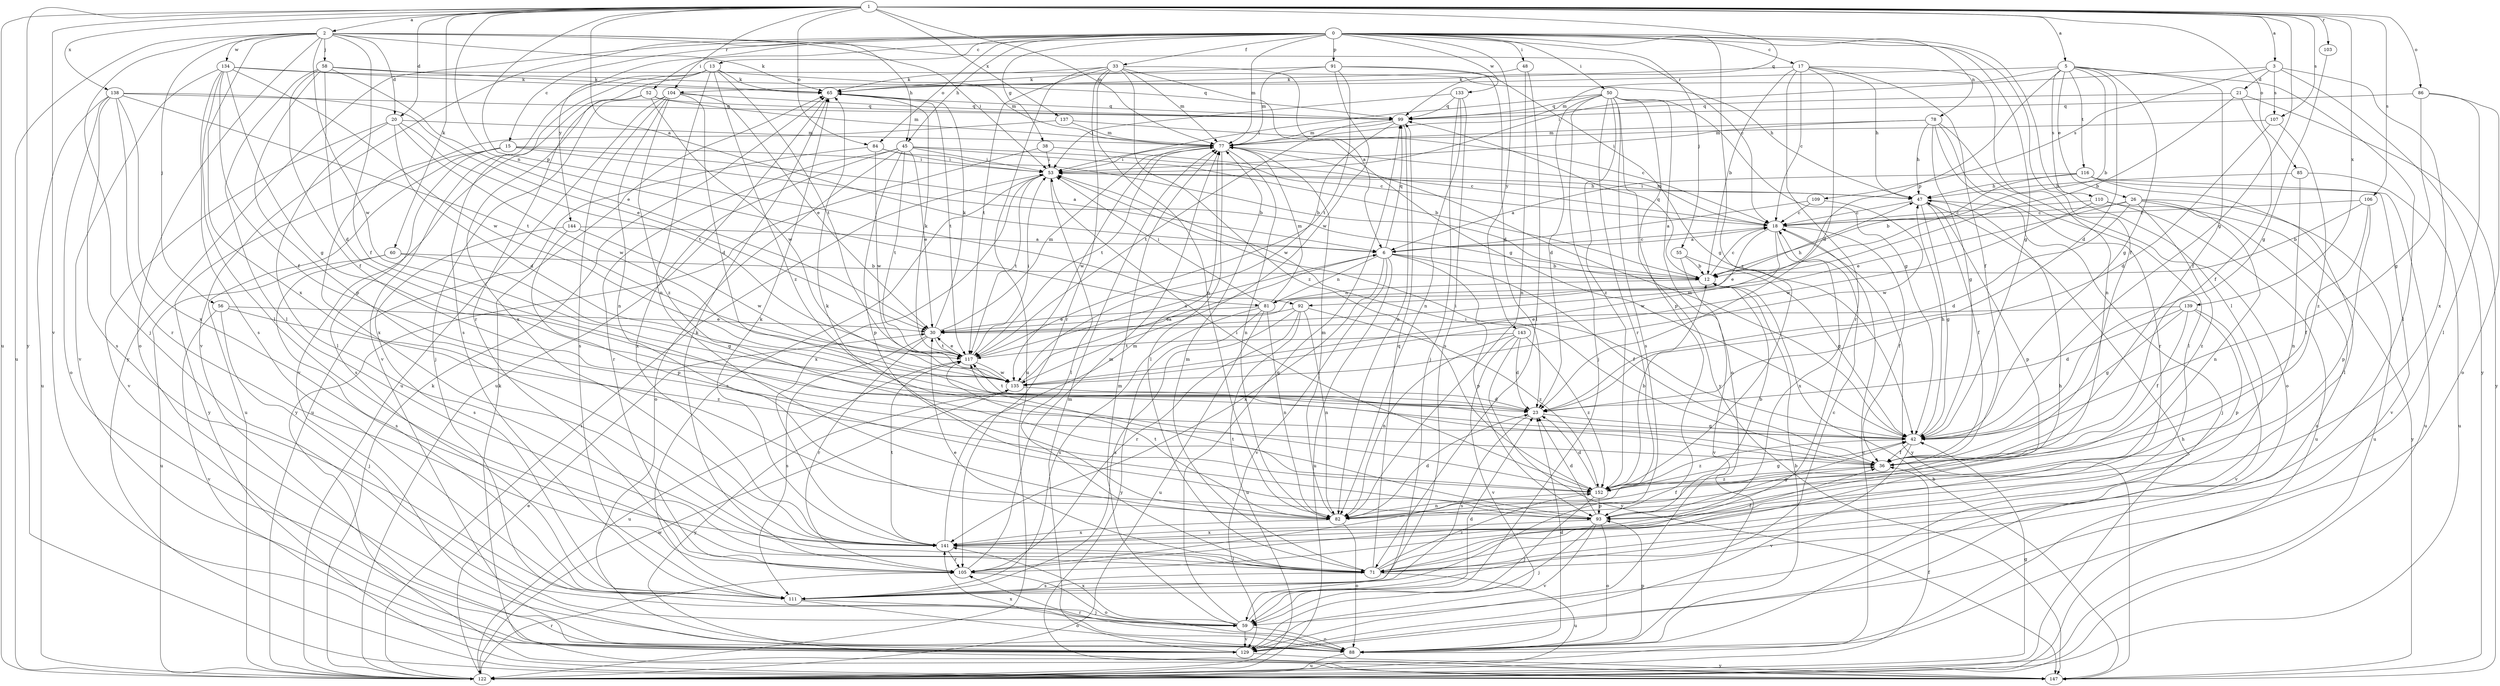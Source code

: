 strict digraph  {
0;
1;
2;
3;
5;
6;
12;
13;
15;
17;
18;
20;
21;
23;
26;
30;
33;
36;
38;
42;
45;
47;
48;
50;
52;
53;
55;
56;
58;
59;
60;
65;
71;
77;
78;
81;
82;
84;
85;
86;
88;
91;
92;
93;
99;
103;
104;
105;
106;
107;
109;
110;
111;
116;
117;
122;
129;
133;
134;
135;
137;
138;
139;
141;
143;
144;
147;
152;
0 -> 13  [label=c];
0 -> 15  [label=c];
0 -> 17  [label=c];
0 -> 33  [label=f];
0 -> 36  [label=f];
0 -> 38  [label=g];
0 -> 42  [label=g];
0 -> 45  [label=h];
0 -> 48  [label=i];
0 -> 50  [label=i];
0 -> 52  [label=i];
0 -> 55  [label=j];
0 -> 71  [label=l];
0 -> 77  [label=m];
0 -> 78  [label=n];
0 -> 84  [label=o];
0 -> 91  [label=p];
0 -> 129  [label=v];
0 -> 133  [label=w];
0 -> 143  [label=y];
0 -> 144  [label=y];
0 -> 147  [label=y];
0 -> 152  [label=z];
1 -> 2  [label=a];
1 -> 3  [label=a];
1 -> 5  [label=a];
1 -> 6  [label=a];
1 -> 20  [label=d];
1 -> 42  [label=g];
1 -> 60  [label=k];
1 -> 77  [label=m];
1 -> 81  [label=n];
1 -> 84  [label=o];
1 -> 85  [label=o];
1 -> 86  [label=o];
1 -> 92  [label=p];
1 -> 99  [label=q];
1 -> 103  [label=r];
1 -> 104  [label=r];
1 -> 106  [label=s];
1 -> 107  [label=s];
1 -> 122  [label=u];
1 -> 129  [label=v];
1 -> 137  [label=x];
1 -> 138  [label=x];
1 -> 139  [label=x];
1 -> 147  [label=y];
2 -> 18  [label=c];
2 -> 20  [label=d];
2 -> 36  [label=f];
2 -> 45  [label=h];
2 -> 53  [label=i];
2 -> 56  [label=j];
2 -> 58  [label=j];
2 -> 59  [label=j];
2 -> 65  [label=k];
2 -> 88  [label=o];
2 -> 122  [label=u];
2 -> 134  [label=w];
2 -> 135  [label=w];
2 -> 141  [label=x];
3 -> 21  [label=d];
3 -> 53  [label=i];
3 -> 107  [label=s];
3 -> 109  [label=s];
3 -> 141  [label=x];
3 -> 147  [label=y];
5 -> 12  [label=b];
5 -> 23  [label=d];
5 -> 26  [label=e];
5 -> 36  [label=f];
5 -> 42  [label=g];
5 -> 71  [label=l];
5 -> 77  [label=m];
5 -> 92  [label=p];
5 -> 104  [label=r];
5 -> 110  [label=s];
5 -> 116  [label=t];
6 -> 12  [label=b];
6 -> 18  [label=c];
6 -> 36  [label=f];
6 -> 81  [label=n];
6 -> 93  [label=p];
6 -> 99  [label=q];
6 -> 122  [label=u];
6 -> 129  [label=v];
6 -> 141  [label=x];
12 -> 18  [label=c];
12 -> 81  [label=n];
12 -> 99  [label=q];
13 -> 65  [label=k];
13 -> 77  [label=m];
13 -> 82  [label=n];
13 -> 105  [label=r];
13 -> 111  [label=s];
13 -> 117  [label=t];
13 -> 129  [label=v];
13 -> 152  [label=z];
15 -> 6  [label=a];
15 -> 12  [label=b];
15 -> 53  [label=i];
15 -> 111  [label=s];
15 -> 122  [label=u];
15 -> 147  [label=y];
17 -> 12  [label=b];
17 -> 18  [label=c];
17 -> 23  [label=d];
17 -> 36  [label=f];
17 -> 47  [label=h];
17 -> 65  [label=k];
17 -> 82  [label=n];
17 -> 105  [label=r];
18 -> 6  [label=a];
18 -> 30  [label=e];
18 -> 36  [label=f];
18 -> 77  [label=m];
18 -> 135  [label=w];
18 -> 141  [label=x];
18 -> 147  [label=y];
20 -> 23  [label=d];
20 -> 71  [label=l];
20 -> 77  [label=m];
20 -> 117  [label=t];
20 -> 129  [label=v];
20 -> 135  [label=w];
21 -> 12  [label=b];
21 -> 36  [label=f];
21 -> 99  [label=q];
21 -> 147  [label=y];
23 -> 42  [label=g];
23 -> 111  [label=s];
23 -> 117  [label=t];
26 -> 18  [label=c];
26 -> 23  [label=d];
26 -> 30  [label=e];
26 -> 82  [label=n];
26 -> 122  [label=u];
26 -> 147  [label=y];
26 -> 152  [label=z];
30 -> 65  [label=k];
30 -> 77  [label=m];
30 -> 105  [label=r];
30 -> 111  [label=s];
30 -> 117  [label=t];
33 -> 6  [label=a];
33 -> 42  [label=g];
33 -> 65  [label=k];
33 -> 77  [label=m];
33 -> 82  [label=n];
33 -> 105  [label=r];
33 -> 117  [label=t];
33 -> 122  [label=u];
33 -> 152  [label=z];
36 -> 53  [label=i];
36 -> 152  [label=z];
38 -> 18  [label=c];
38 -> 53  [label=i];
38 -> 147  [label=y];
42 -> 36  [label=f];
42 -> 47  [label=h];
42 -> 53  [label=i];
42 -> 77  [label=m];
42 -> 129  [label=v];
42 -> 152  [label=z];
45 -> 12  [label=b];
45 -> 18  [label=c];
45 -> 30  [label=e];
45 -> 53  [label=i];
45 -> 88  [label=o];
45 -> 93  [label=p];
45 -> 105  [label=r];
45 -> 117  [label=t];
45 -> 141  [label=x];
47 -> 18  [label=c];
47 -> 36  [label=f];
47 -> 42  [label=g];
47 -> 53  [label=i];
47 -> 59  [label=j];
47 -> 93  [label=p];
48 -> 65  [label=k];
48 -> 71  [label=l];
48 -> 82  [label=n];
50 -> 23  [label=d];
50 -> 42  [label=g];
50 -> 53  [label=i];
50 -> 59  [label=j];
50 -> 88  [label=o];
50 -> 93  [label=p];
50 -> 99  [label=q];
50 -> 105  [label=r];
50 -> 111  [label=s];
50 -> 147  [label=y];
50 -> 152  [label=z];
52 -> 77  [label=m];
52 -> 99  [label=q];
52 -> 129  [label=v];
52 -> 135  [label=w];
52 -> 141  [label=x];
53 -> 47  [label=h];
53 -> 71  [label=l];
53 -> 111  [label=s];
53 -> 117  [label=t];
53 -> 141  [label=x];
55 -> 12  [label=b];
55 -> 42  [label=g];
55 -> 129  [label=v];
56 -> 30  [label=e];
56 -> 59  [label=j];
56 -> 129  [label=v];
56 -> 152  [label=z];
58 -> 23  [label=d];
58 -> 30  [label=e];
58 -> 36  [label=f];
58 -> 47  [label=h];
58 -> 65  [label=k];
58 -> 71  [label=l];
58 -> 93  [label=p];
59 -> 23  [label=d];
59 -> 77  [label=m];
59 -> 88  [label=o];
59 -> 99  [label=q];
59 -> 129  [label=v];
59 -> 141  [label=x];
60 -> 12  [label=b];
60 -> 42  [label=g];
60 -> 111  [label=s];
60 -> 122  [label=u];
65 -> 99  [label=q];
65 -> 117  [label=t];
65 -> 122  [label=u];
71 -> 30  [label=e];
71 -> 47  [label=h];
71 -> 77  [label=m];
71 -> 99  [label=q];
71 -> 111  [label=s];
71 -> 122  [label=u];
71 -> 152  [label=z];
77 -> 53  [label=i];
77 -> 71  [label=l];
77 -> 82  [label=n];
77 -> 117  [label=t];
77 -> 135  [label=w];
78 -> 42  [label=g];
78 -> 47  [label=h];
78 -> 53  [label=i];
78 -> 71  [label=l];
78 -> 77  [label=m];
78 -> 88  [label=o];
78 -> 105  [label=r];
81 -> 30  [label=e];
81 -> 47  [label=h];
81 -> 53  [label=i];
81 -> 77  [label=m];
81 -> 82  [label=n];
81 -> 111  [label=s];
81 -> 122  [label=u];
81 -> 147  [label=y];
82 -> 23  [label=d];
82 -> 36  [label=f];
82 -> 65  [label=k];
82 -> 77  [label=m];
82 -> 88  [label=o];
82 -> 117  [label=t];
82 -> 141  [label=x];
84 -> 12  [label=b];
84 -> 53  [label=i];
84 -> 122  [label=u];
84 -> 135  [label=w];
85 -> 47  [label=h];
85 -> 82  [label=n];
85 -> 122  [label=u];
86 -> 42  [label=g];
86 -> 71  [label=l];
86 -> 88  [label=o];
86 -> 99  [label=q];
88 -> 12  [label=b];
88 -> 23  [label=d];
88 -> 93  [label=p];
88 -> 105  [label=r];
88 -> 122  [label=u];
88 -> 141  [label=x];
91 -> 23  [label=d];
91 -> 42  [label=g];
91 -> 65  [label=k];
91 -> 77  [label=m];
91 -> 117  [label=t];
91 -> 135  [label=w];
92 -> 30  [label=e];
92 -> 82  [label=n];
92 -> 105  [label=r];
92 -> 111  [label=s];
92 -> 122  [label=u];
92 -> 152  [label=z];
93 -> 12  [label=b];
93 -> 23  [label=d];
93 -> 42  [label=g];
93 -> 59  [label=j];
93 -> 88  [label=o];
93 -> 117  [label=t];
93 -> 129  [label=v];
93 -> 141  [label=x];
99 -> 77  [label=m];
99 -> 82  [label=n];
99 -> 117  [label=t];
99 -> 135  [label=w];
103 -> 42  [label=g];
104 -> 23  [label=d];
104 -> 30  [label=e];
104 -> 59  [label=j];
104 -> 82  [label=n];
104 -> 99  [label=q];
104 -> 111  [label=s];
104 -> 122  [label=u];
104 -> 152  [label=z];
105 -> 65  [label=k];
105 -> 77  [label=m];
105 -> 88  [label=o];
106 -> 12  [label=b];
106 -> 18  [label=c];
106 -> 36  [label=f];
106 -> 93  [label=p];
107 -> 23  [label=d];
107 -> 77  [label=m];
107 -> 152  [label=z];
109 -> 6  [label=a];
109 -> 18  [label=c];
109 -> 135  [label=w];
110 -> 18  [label=c];
110 -> 88  [label=o];
110 -> 122  [label=u];
110 -> 135  [label=w];
111 -> 18  [label=c];
111 -> 59  [label=j];
111 -> 88  [label=o];
116 -> 6  [label=a];
116 -> 12  [label=b];
116 -> 47  [label=h];
116 -> 71  [label=l];
116 -> 122  [label=u];
116 -> 129  [label=v];
117 -> 6  [label=a];
117 -> 30  [label=e];
117 -> 53  [label=i];
117 -> 65  [label=k];
117 -> 122  [label=u];
117 -> 135  [label=w];
122 -> 18  [label=c];
122 -> 30  [label=e];
122 -> 36  [label=f];
122 -> 42  [label=g];
122 -> 47  [label=h];
122 -> 53  [label=i];
122 -> 65  [label=k];
122 -> 105  [label=r];
122 -> 135  [label=w];
129 -> 77  [label=m];
129 -> 147  [label=y];
133 -> 53  [label=i];
133 -> 59  [label=j];
133 -> 82  [label=n];
133 -> 99  [label=q];
133 -> 111  [label=s];
134 -> 36  [label=f];
134 -> 42  [label=g];
134 -> 65  [label=k];
134 -> 71  [label=l];
134 -> 99  [label=q];
134 -> 111  [label=s];
134 -> 129  [label=v];
134 -> 135  [label=w];
135 -> 6  [label=a];
135 -> 23  [label=d];
135 -> 147  [label=y];
137 -> 18  [label=c];
137 -> 77  [label=m];
137 -> 141  [label=x];
138 -> 30  [label=e];
138 -> 88  [label=o];
138 -> 99  [label=q];
138 -> 105  [label=r];
138 -> 111  [label=s];
138 -> 117  [label=t];
138 -> 122  [label=u];
138 -> 141  [label=x];
139 -> 23  [label=d];
139 -> 30  [label=e];
139 -> 36  [label=f];
139 -> 42  [label=g];
139 -> 93  [label=p];
139 -> 129  [label=v];
141 -> 36  [label=f];
141 -> 65  [label=k];
141 -> 71  [label=l];
141 -> 77  [label=m];
141 -> 105  [label=r];
141 -> 117  [label=t];
143 -> 23  [label=d];
143 -> 82  [label=n];
143 -> 117  [label=t];
143 -> 129  [label=v];
143 -> 147  [label=y];
143 -> 152  [label=z];
144 -> 6  [label=a];
144 -> 93  [label=p];
144 -> 111  [label=s];
144 -> 135  [label=w];
147 -> 12  [label=b];
147 -> 65  [label=k];
152 -> 12  [label=b];
152 -> 23  [label=d];
152 -> 42  [label=g];
152 -> 53  [label=i];
152 -> 59  [label=j];
152 -> 82  [label=n];
152 -> 93  [label=p];
}
